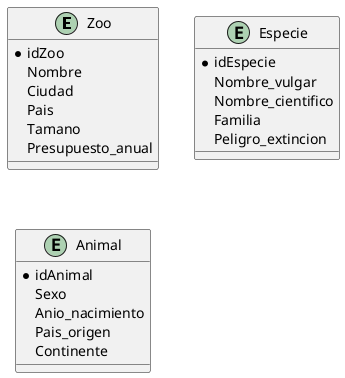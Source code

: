 @startuml Zoo
entity Zoo {
  * idZoo
  Nombre
  Ciudad
  Pais
  Tamano
  Presupuesto_anual
}

entity Especie {
  * idEspecie
  Nombre_vulgar
  Nombre_cientifico
  Familia
  Peligro_extincion
}

entity Animal {
  * idAnimal
  Sexo
  Anio_nacimiento
  Pais_origen
  Continente
}
@enduml
